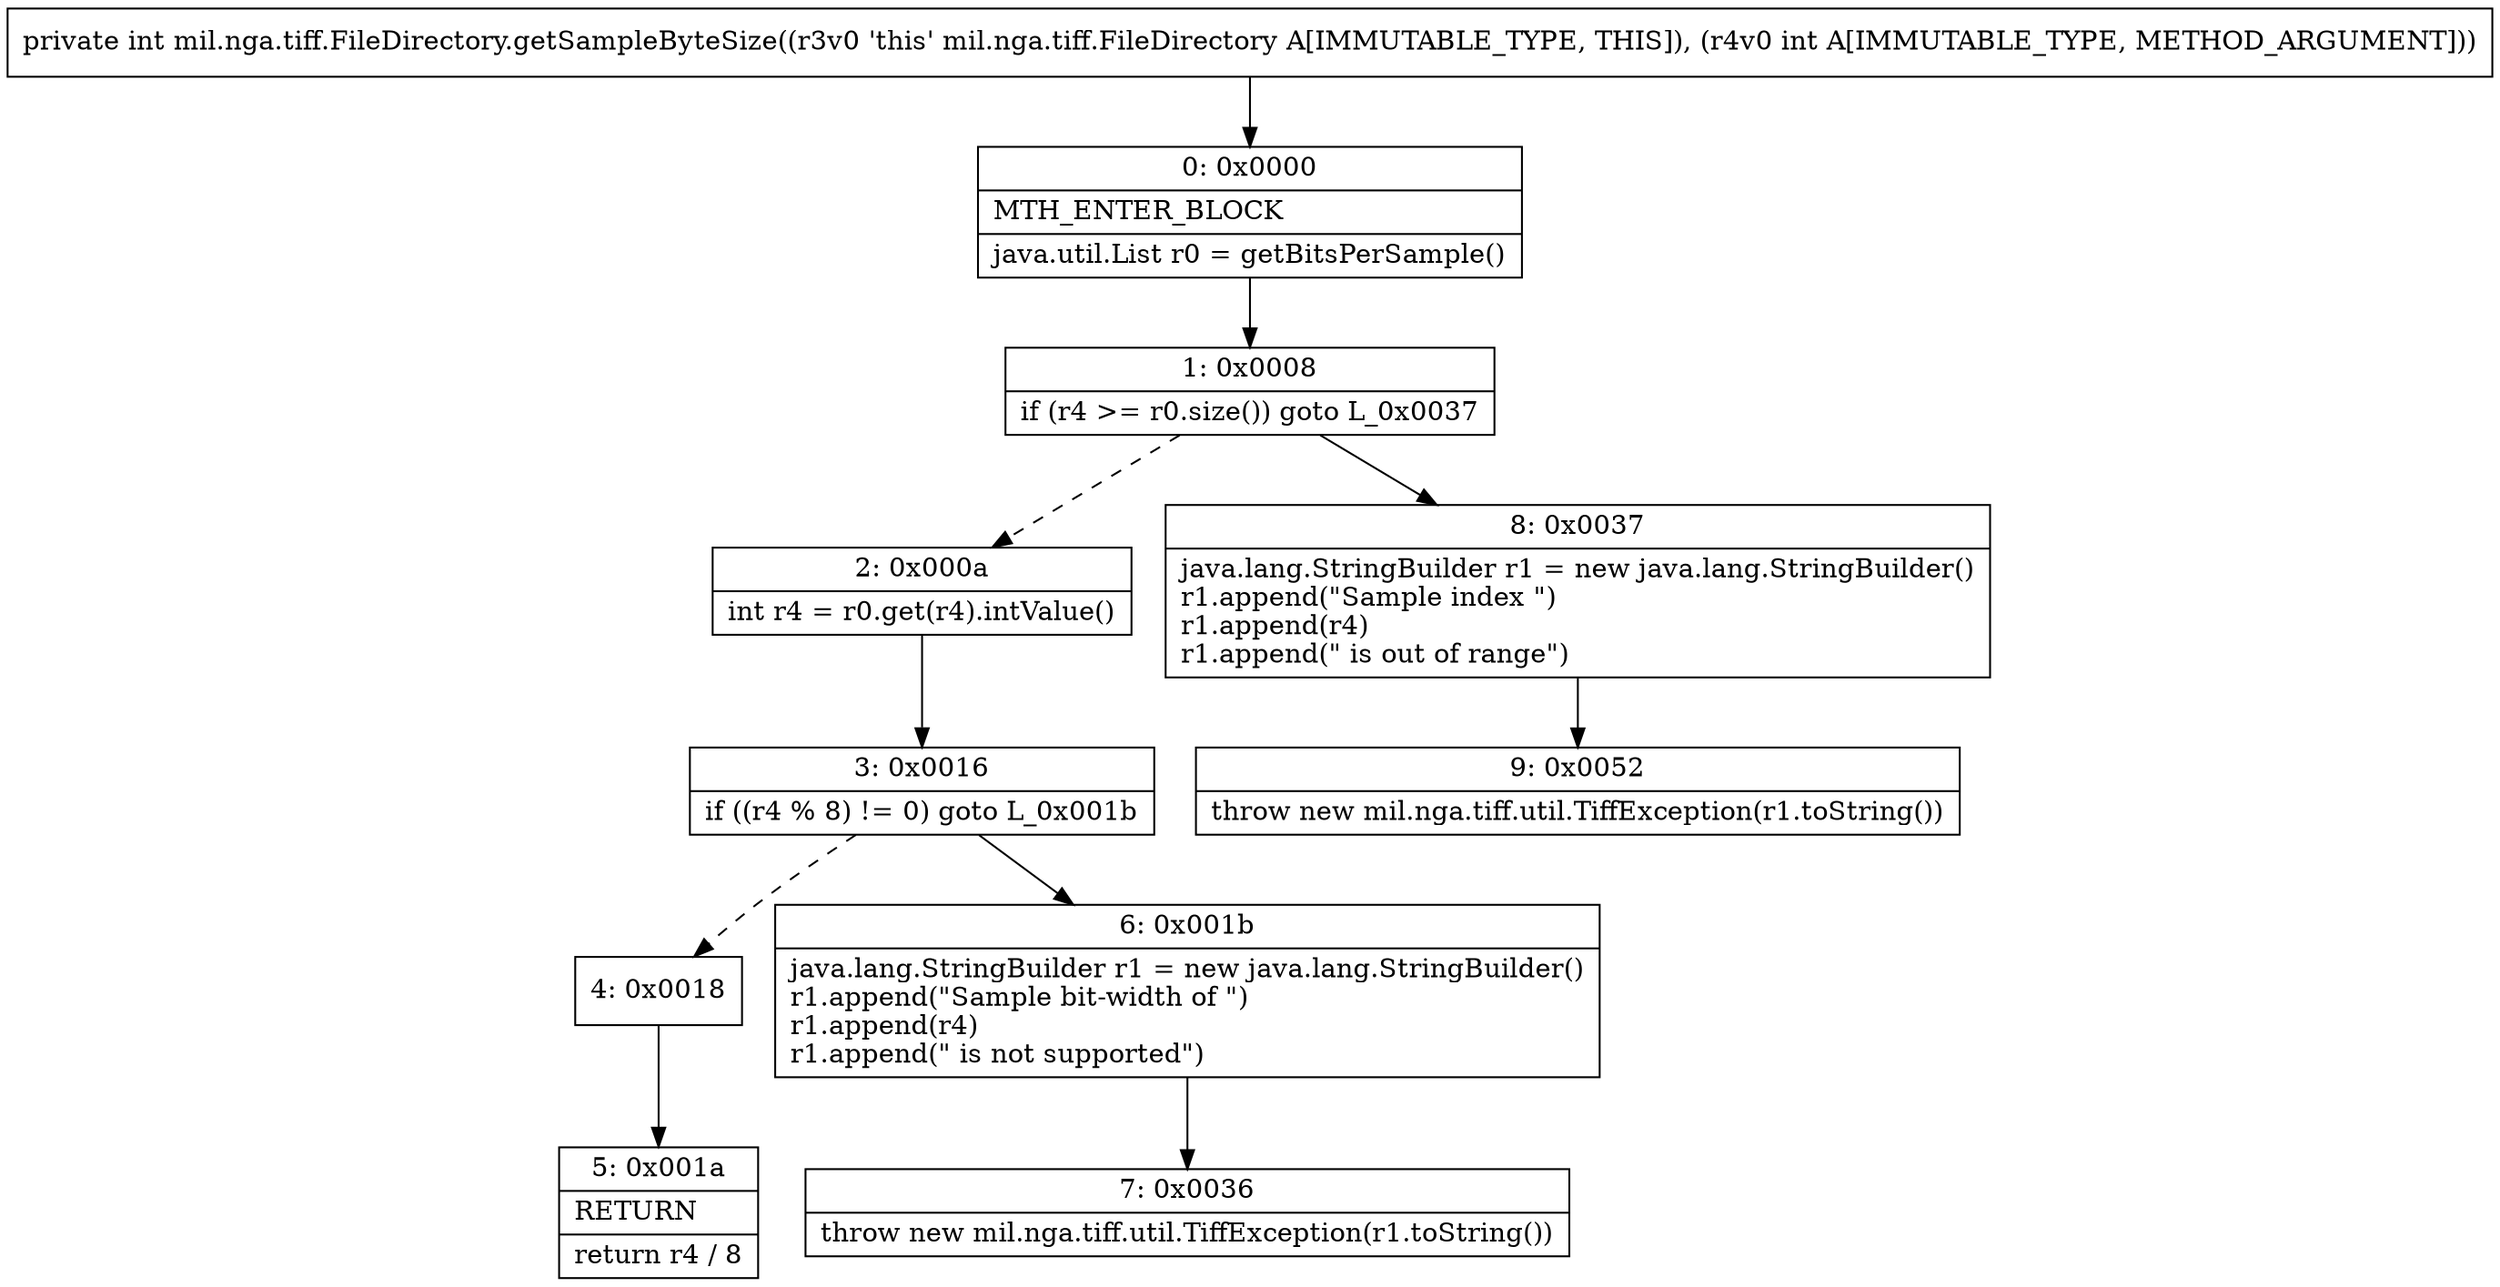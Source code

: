 digraph "CFG formil.nga.tiff.FileDirectory.getSampleByteSize(I)I" {
Node_0 [shape=record,label="{0\:\ 0x0000|MTH_ENTER_BLOCK\l|java.util.List r0 = getBitsPerSample()\l}"];
Node_1 [shape=record,label="{1\:\ 0x0008|if (r4 \>= r0.size()) goto L_0x0037\l}"];
Node_2 [shape=record,label="{2\:\ 0x000a|int r4 = r0.get(r4).intValue()\l}"];
Node_3 [shape=record,label="{3\:\ 0x0016|if ((r4 % 8) != 0) goto L_0x001b\l}"];
Node_4 [shape=record,label="{4\:\ 0x0018}"];
Node_5 [shape=record,label="{5\:\ 0x001a|RETURN\l|return r4 \/ 8\l}"];
Node_6 [shape=record,label="{6\:\ 0x001b|java.lang.StringBuilder r1 = new java.lang.StringBuilder()\lr1.append(\"Sample bit\-width of \")\lr1.append(r4)\lr1.append(\" is not supported\")\l}"];
Node_7 [shape=record,label="{7\:\ 0x0036|throw new mil.nga.tiff.util.TiffException(r1.toString())\l}"];
Node_8 [shape=record,label="{8\:\ 0x0037|java.lang.StringBuilder r1 = new java.lang.StringBuilder()\lr1.append(\"Sample index \")\lr1.append(r4)\lr1.append(\" is out of range\")\l}"];
Node_9 [shape=record,label="{9\:\ 0x0052|throw new mil.nga.tiff.util.TiffException(r1.toString())\l}"];
MethodNode[shape=record,label="{private int mil.nga.tiff.FileDirectory.getSampleByteSize((r3v0 'this' mil.nga.tiff.FileDirectory A[IMMUTABLE_TYPE, THIS]), (r4v0 int A[IMMUTABLE_TYPE, METHOD_ARGUMENT])) }"];
MethodNode -> Node_0;
Node_0 -> Node_1;
Node_1 -> Node_2[style=dashed];
Node_1 -> Node_8;
Node_2 -> Node_3;
Node_3 -> Node_4[style=dashed];
Node_3 -> Node_6;
Node_4 -> Node_5;
Node_6 -> Node_7;
Node_8 -> Node_9;
}

